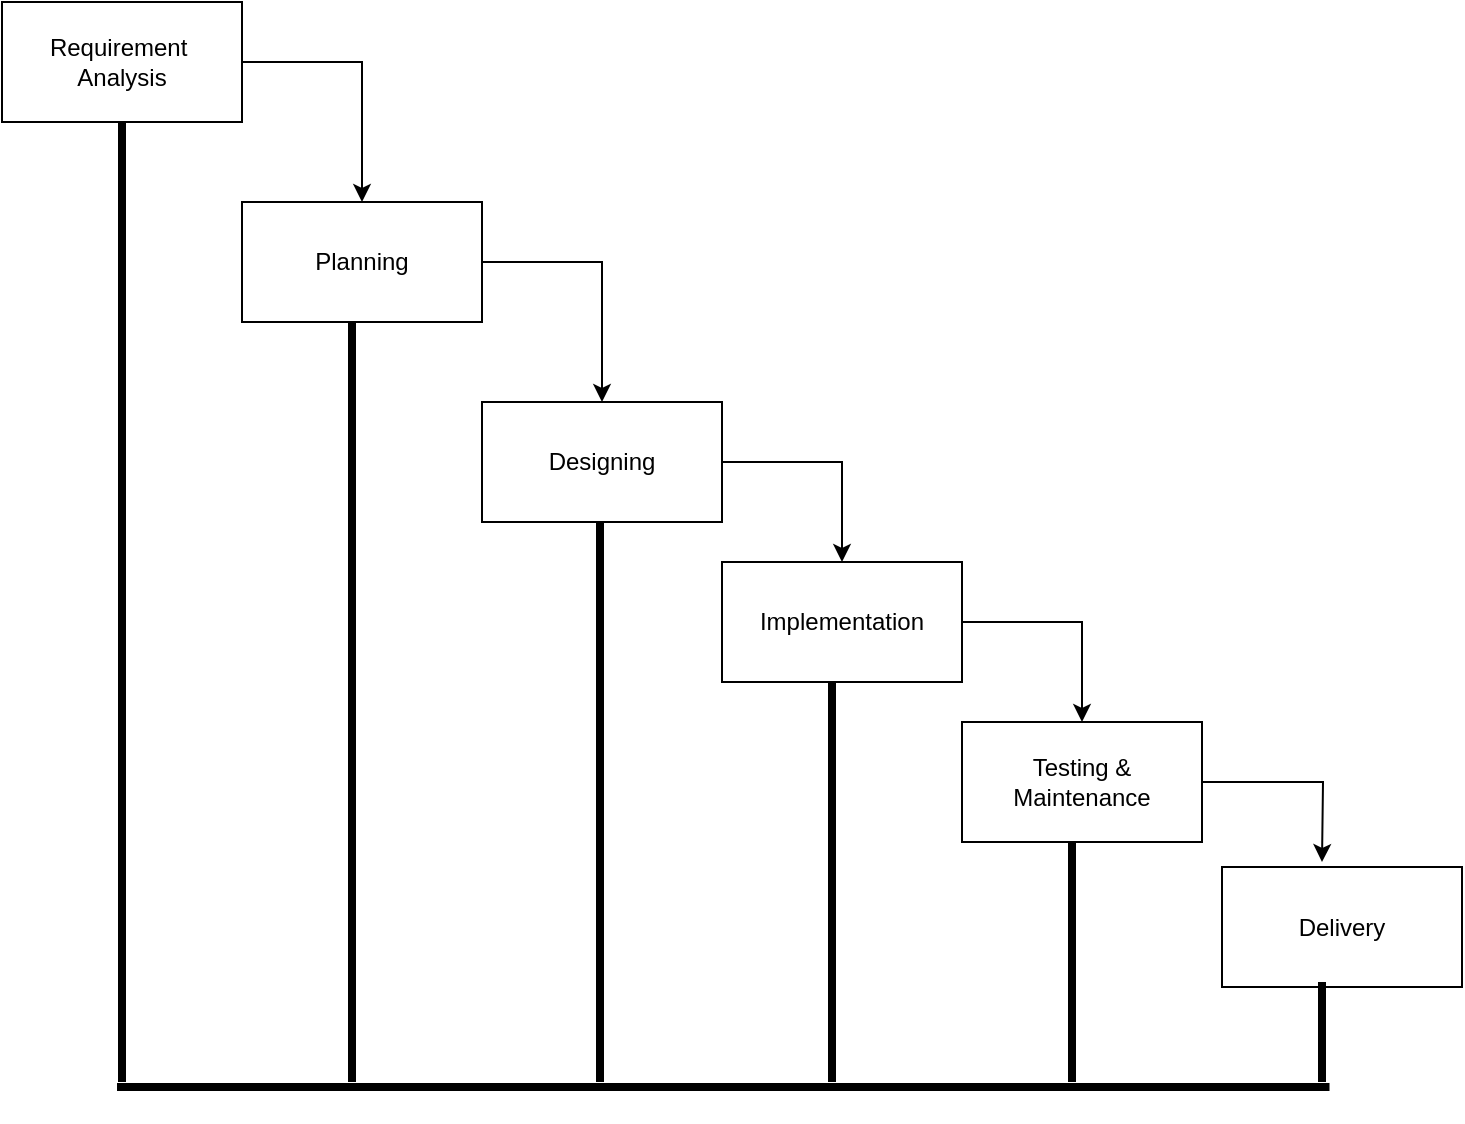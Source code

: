 <mxfile version="24.7.6">
  <diagram name="Page-1" id="Zs-9GhL3quepqtYed9hY">
    <mxGraphModel dx="1363" dy="1039" grid="1" gridSize="10" guides="1" tooltips="1" connect="1" arrows="1" fold="1" page="1" pageScale="1" pageWidth="827" pageHeight="1169" math="0" shadow="0">
      <root>
        <mxCell id="0" />
        <mxCell id="1" parent="0" />
        <mxCell id="GBUOb3WT3lDImv7dpIOP-16" style="edgeStyle=orthogonalEdgeStyle;rounded=0;orthogonalLoop=1;jettySize=auto;html=1;exitX=1;exitY=0.5;exitDx=0;exitDy=0;entryX=0.5;entryY=0;entryDx=0;entryDy=0;" edge="1" parent="1" source="GBUOb3WT3lDImv7dpIOP-1" target="GBUOb3WT3lDImv7dpIOP-2">
          <mxGeometry relative="1" as="geometry" />
        </mxCell>
        <mxCell id="GBUOb3WT3lDImv7dpIOP-1" value="Requirement&amp;nbsp;&lt;div&gt;Analysis&lt;/div&gt;" style="rounded=0;whiteSpace=wrap;html=1;" vertex="1" parent="1">
          <mxGeometry x="120" y="180" width="120" height="60" as="geometry" />
        </mxCell>
        <mxCell id="GBUOb3WT3lDImv7dpIOP-17" style="edgeStyle=orthogonalEdgeStyle;rounded=0;orthogonalLoop=1;jettySize=auto;html=1;exitX=1;exitY=0.5;exitDx=0;exitDy=0;" edge="1" parent="1" source="GBUOb3WT3lDImv7dpIOP-2" target="GBUOb3WT3lDImv7dpIOP-3">
          <mxGeometry relative="1" as="geometry" />
        </mxCell>
        <mxCell id="GBUOb3WT3lDImv7dpIOP-2" value="Planning" style="rounded=0;whiteSpace=wrap;html=1;" vertex="1" parent="1">
          <mxGeometry x="240" y="280" width="120" height="60" as="geometry" />
        </mxCell>
        <mxCell id="GBUOb3WT3lDImv7dpIOP-18" style="edgeStyle=orthogonalEdgeStyle;rounded=0;orthogonalLoop=1;jettySize=auto;html=1;exitX=1;exitY=0.5;exitDx=0;exitDy=0;entryX=0.5;entryY=0;entryDx=0;entryDy=0;" edge="1" parent="1" source="GBUOb3WT3lDImv7dpIOP-3" target="GBUOb3WT3lDImv7dpIOP-6">
          <mxGeometry relative="1" as="geometry" />
        </mxCell>
        <mxCell id="GBUOb3WT3lDImv7dpIOP-3" value="Designing" style="rounded=0;whiteSpace=wrap;html=1;" vertex="1" parent="1">
          <mxGeometry x="360" y="380" width="120" height="60" as="geometry" />
        </mxCell>
        <mxCell id="GBUOb3WT3lDImv7dpIOP-4" value="Delivery" style="rounded=0;whiteSpace=wrap;html=1;" vertex="1" parent="1">
          <mxGeometry x="730" y="612.5" width="120" height="60" as="geometry" />
        </mxCell>
        <mxCell id="GBUOb3WT3lDImv7dpIOP-20" style="edgeStyle=orthogonalEdgeStyle;rounded=0;orthogonalLoop=1;jettySize=auto;html=1;" edge="1" parent="1" source="GBUOb3WT3lDImv7dpIOP-5">
          <mxGeometry relative="1" as="geometry">
            <mxPoint x="780" y="610" as="targetPoint" />
          </mxGeometry>
        </mxCell>
        <mxCell id="GBUOb3WT3lDImv7dpIOP-5" value="Testing &amp;amp; Maintenance" style="rounded=0;whiteSpace=wrap;html=1;" vertex="1" parent="1">
          <mxGeometry x="600" y="540" width="120" height="60" as="geometry" />
        </mxCell>
        <mxCell id="GBUOb3WT3lDImv7dpIOP-19" style="edgeStyle=orthogonalEdgeStyle;rounded=0;orthogonalLoop=1;jettySize=auto;html=1;exitX=1;exitY=0.5;exitDx=0;exitDy=0;" edge="1" parent="1" source="GBUOb3WT3lDImv7dpIOP-6" target="GBUOb3WT3lDImv7dpIOP-5">
          <mxGeometry relative="1" as="geometry" />
        </mxCell>
        <mxCell id="GBUOb3WT3lDImv7dpIOP-6" value="&lt;div&gt;Implementation&lt;/div&gt;" style="rounded=0;whiteSpace=wrap;html=1;" vertex="1" parent="1">
          <mxGeometry x="480" y="460" width="120" height="60" as="geometry" />
        </mxCell>
        <mxCell id="GBUOb3WT3lDImv7dpIOP-7" value="" style="line;strokeWidth=4;direction=south;html=1;perimeter=backbonePerimeter;points=[];outlineConnect=0;" vertex="1" parent="1">
          <mxGeometry x="175" y="240" width="10" height="480" as="geometry" />
        </mxCell>
        <mxCell id="GBUOb3WT3lDImv7dpIOP-9" value="" style="line;strokeWidth=4;direction=south;html=1;perimeter=backbonePerimeter;points=[];outlineConnect=0;" vertex="1" parent="1">
          <mxGeometry x="775" y="670" width="10" height="50" as="geometry" />
        </mxCell>
        <mxCell id="GBUOb3WT3lDImv7dpIOP-10" value="" style="line;strokeWidth=4;direction=south;html=1;perimeter=backbonePerimeter;points=[];outlineConnect=0;" vertex="1" parent="1">
          <mxGeometry x="650" y="600" width="10" height="120" as="geometry" />
        </mxCell>
        <mxCell id="GBUOb3WT3lDImv7dpIOP-11" value="" style="line;strokeWidth=4;direction=south;html=1;perimeter=backbonePerimeter;points=[];outlineConnect=0;" vertex="1" parent="1">
          <mxGeometry x="530" y="520" width="10" height="200" as="geometry" />
        </mxCell>
        <mxCell id="GBUOb3WT3lDImv7dpIOP-12" value="" style="line;strokeWidth=4;direction=south;html=1;perimeter=backbonePerimeter;points=[];outlineConnect=0;" vertex="1" parent="1">
          <mxGeometry x="414" y="440" width="10" height="280" as="geometry" />
        </mxCell>
        <mxCell id="GBUOb3WT3lDImv7dpIOP-13" value="" style="line;strokeWidth=4;direction=south;html=1;perimeter=backbonePerimeter;points=[];outlineConnect=0;" vertex="1" parent="1">
          <mxGeometry x="290" y="340" width="10" height="380" as="geometry" />
        </mxCell>
        <mxCell id="GBUOb3WT3lDImv7dpIOP-15" value="" style="line;strokeWidth=4;direction=south;html=1;perimeter=backbonePerimeter;points=[];outlineConnect=0;rotation=90;" vertex="1" parent="1">
          <mxGeometry x="465.63" y="419.38" width="30" height="606.25" as="geometry" />
        </mxCell>
      </root>
    </mxGraphModel>
  </diagram>
</mxfile>
